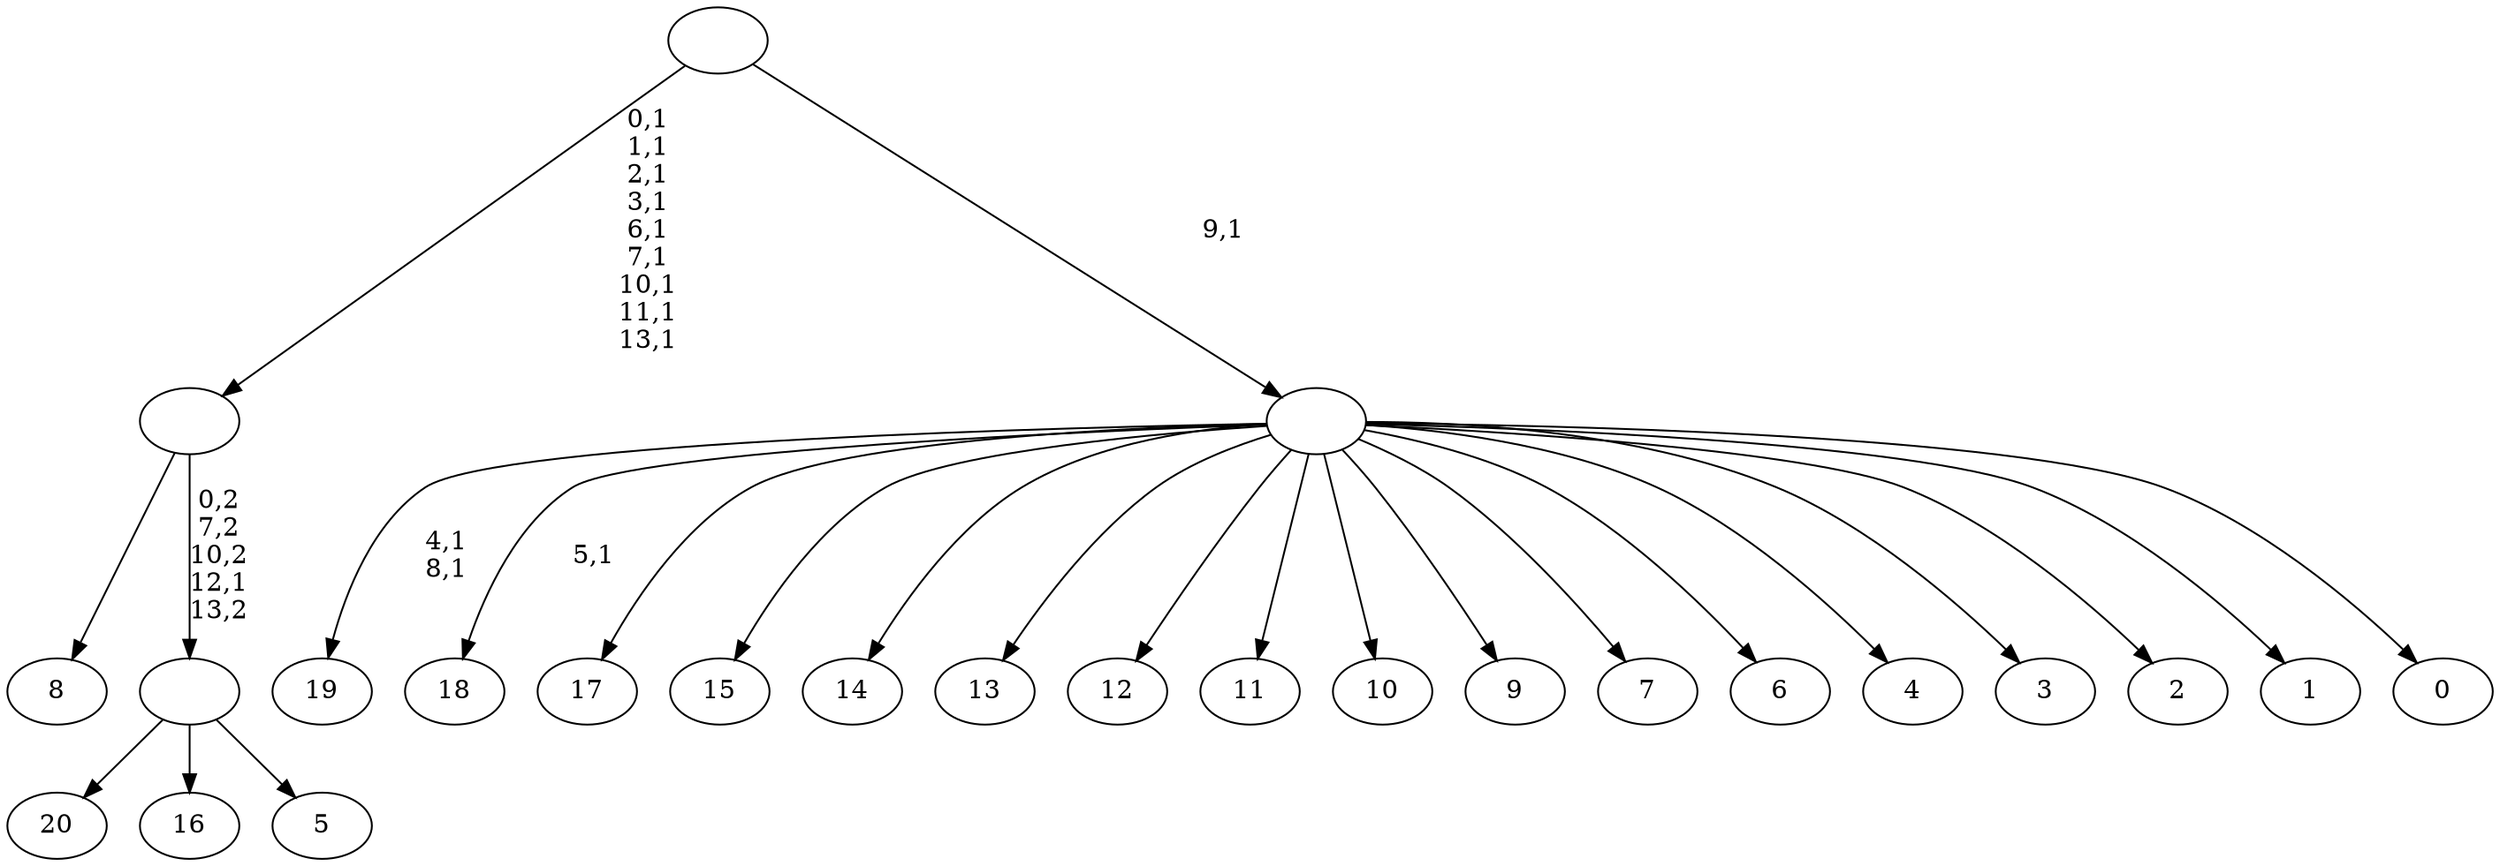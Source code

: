 digraph T {
	35 [label="20"]
	34 [label="19"]
	31 [label="18"]
	29 [label="17"]
	28 [label="16"]
	27 [label="15"]
	26 [label="14"]
	25 [label="13"]
	24 [label="12"]
	23 [label="11"]
	22 [label="10"]
	21 [label="9"]
	20 [label="8"]
	19 [label="7"]
	18 [label="6"]
	17 [label="5"]
	16 [label=""]
	15 [label=""]
	6 [label="4"]
	5 [label="3"]
	4 [label="2"]
	3 [label="1"]
	2 [label="0"]
	1 [label=""]
	0 [label=""]
	16 -> 35 [label=""]
	16 -> 28 [label=""]
	16 -> 17 [label=""]
	15 -> 20 [label=""]
	15 -> 16 [label="0,2\n7,2\n10,2\n12,1\n13,2"]
	1 -> 31 [label="5,1"]
	1 -> 34 [label="4,1\n8,1"]
	1 -> 29 [label=""]
	1 -> 27 [label=""]
	1 -> 26 [label=""]
	1 -> 25 [label=""]
	1 -> 24 [label=""]
	1 -> 23 [label=""]
	1 -> 22 [label=""]
	1 -> 21 [label=""]
	1 -> 19 [label=""]
	1 -> 18 [label=""]
	1 -> 6 [label=""]
	1 -> 5 [label=""]
	1 -> 4 [label=""]
	1 -> 3 [label=""]
	1 -> 2 [label=""]
	0 -> 15 [label="0,1\n1,1\n2,1\n3,1\n6,1\n7,1\n10,1\n11,1\n13,1"]
	0 -> 1 [label="9,1"]
}

